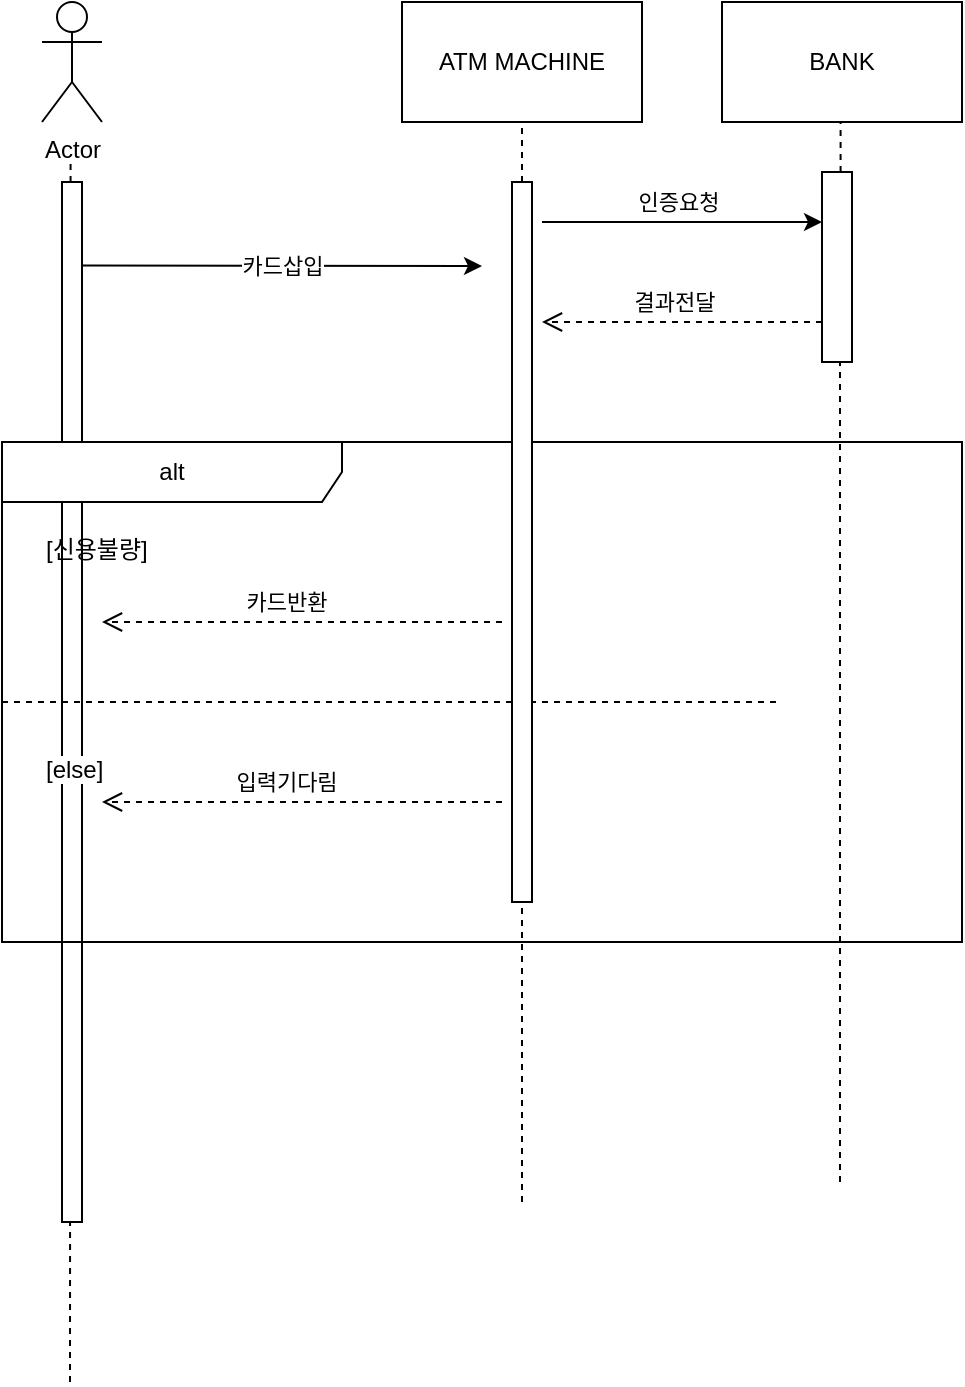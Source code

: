 <mxfile version="21.7.5" type="github">
  <diagram name="페이지-1" id="26_DiH9ZsOGo8-P1_zIJ">
    <mxGraphModel dx="1345" dy="760" grid="1" gridSize="10" guides="1" tooltips="1" connect="1" arrows="1" fold="1" page="1" pageScale="1" pageWidth="827" pageHeight="1169" math="0" shadow="0">
      <root>
        <mxCell id="0" />
        <mxCell id="1" parent="0" />
        <mxCell id="92B_W7Jew2Q0XOtkOKQr-1" value="Actor" style="shape=umlActor;verticalLabelPosition=bottom;verticalAlign=top;html=1;outlineConnect=0;" vertex="1" parent="1">
          <mxGeometry x="190" y="80" width="30" height="60" as="geometry" />
        </mxCell>
        <mxCell id="92B_W7Jew2Q0XOtkOKQr-4" value="ATM MACHINE" style="rounded=0;whiteSpace=wrap;html=1;" vertex="1" parent="1">
          <mxGeometry x="370" y="80" width="120" height="60" as="geometry" />
        </mxCell>
        <mxCell id="92B_W7Jew2Q0XOtkOKQr-5" value="BANK" style="rounded=0;whiteSpace=wrap;html=1;" vertex="1" parent="1">
          <mxGeometry x="530" y="80" width="120" height="60" as="geometry" />
        </mxCell>
        <mxCell id="92B_W7Jew2Q0XOtkOKQr-6" value="" style="endArrow=none;dashed=1;html=1;rounded=0;" edge="1" parent="1">
          <mxGeometry width="50" height="50" relative="1" as="geometry">
            <mxPoint x="204" y="770" as="sourcePoint" />
            <mxPoint x="204.29" y="160" as="targetPoint" />
          </mxGeometry>
        </mxCell>
        <mxCell id="92B_W7Jew2Q0XOtkOKQr-7" value="" style="endArrow=none;dashed=1;html=1;rounded=0;" edge="1" parent="1" source="92B_W7Jew2Q0XOtkOKQr-25">
          <mxGeometry width="50" height="50" relative="1" as="geometry">
            <mxPoint x="430" y="570" as="sourcePoint" />
            <mxPoint x="430" y="140" as="targetPoint" />
          </mxGeometry>
        </mxCell>
        <mxCell id="92B_W7Jew2Q0XOtkOKQr-8" value="" style="endArrow=none;dashed=1;html=1;rounded=0;" edge="1" parent="1" source="92B_W7Jew2Q0XOtkOKQr-27">
          <mxGeometry width="50" height="50" relative="1" as="geometry">
            <mxPoint x="589" y="400" as="sourcePoint" />
            <mxPoint x="589.29" y="140" as="targetPoint" />
          </mxGeometry>
        </mxCell>
        <mxCell id="92B_W7Jew2Q0XOtkOKQr-9" value="카드삽입" style="endArrow=classic;html=1;rounded=0;" edge="1" parent="1">
          <mxGeometry width="50" height="50" relative="1" as="geometry">
            <mxPoint x="210" y="211.79" as="sourcePoint" />
            <mxPoint x="410" y="212" as="targetPoint" />
          </mxGeometry>
        </mxCell>
        <mxCell id="92B_W7Jew2Q0XOtkOKQr-23" value="" style="html=1;points=[[0,0,0,0,5],[0,1,0,0,-5],[1,0,0,0,5],[1,1,0,0,-5]];perimeter=orthogonalPerimeter;outlineConnect=0;targetShapes=umlLifeline;portConstraint=eastwest;newEdgeStyle={&quot;curved&quot;:0,&quot;rounded&quot;:0};" vertex="1" parent="1">
          <mxGeometry x="200" y="170" width="10" height="520" as="geometry" />
        </mxCell>
        <mxCell id="92B_W7Jew2Q0XOtkOKQr-17" value="alt" style="shape=umlFrame;whiteSpace=wrap;html=1;pointerEvents=0;recursiveResize=0;container=1;collapsible=0;width=170;" vertex="1" parent="1">
          <mxGeometry x="170" y="300" width="480" height="250" as="geometry" />
        </mxCell>
        <mxCell id="92B_W7Jew2Q0XOtkOKQr-18" value="[신용불량]" style="text;html=1;" vertex="1" parent="92B_W7Jew2Q0XOtkOKQr-17">
          <mxGeometry width="100" height="20" relative="1" as="geometry">
            <mxPoint x="20" y="40" as="offset" />
          </mxGeometry>
        </mxCell>
        <mxCell id="92B_W7Jew2Q0XOtkOKQr-19" value="[else]" style="line;strokeWidth=1;dashed=1;labelPosition=center;verticalLabelPosition=bottom;align=left;verticalAlign=top;spacingLeft=20;spacingTop=15;html=1;whiteSpace=wrap;" vertex="1" parent="92B_W7Jew2Q0XOtkOKQr-17">
          <mxGeometry y="125" width="390" height="10" as="geometry" />
        </mxCell>
        <mxCell id="92B_W7Jew2Q0XOtkOKQr-21" value="" style="html=1;verticalAlign=bottom;endArrow=open;dashed=1;endSize=8;curved=0;rounded=0;" edge="1" parent="92B_W7Jew2Q0XOtkOKQr-17">
          <mxGeometry x="-1" y="180" relative="1" as="geometry">
            <mxPoint x="250" y="180" as="sourcePoint" />
            <mxPoint x="50" y="180" as="targetPoint" />
            <mxPoint x="100" y="-30" as="offset" />
          </mxGeometry>
        </mxCell>
        <mxCell id="92B_W7Jew2Q0XOtkOKQr-22" value="입력기다림" style="edgeLabel;html=1;align=center;verticalAlign=middle;resizable=0;points=[];" vertex="1" connectable="0" parent="92B_W7Jew2Q0XOtkOKQr-21">
          <mxGeometry x="0.13" y="1" relative="1" as="geometry">
            <mxPoint x="5" y="-11" as="offset" />
          </mxGeometry>
        </mxCell>
        <mxCell id="92B_W7Jew2Q0XOtkOKQr-11" value="" style="html=1;verticalAlign=bottom;endArrow=open;dashed=1;endSize=8;curved=0;rounded=0;" edge="1" parent="92B_W7Jew2Q0XOtkOKQr-17">
          <mxGeometry x="-1" y="180" relative="1" as="geometry">
            <mxPoint x="250" y="90" as="sourcePoint" />
            <mxPoint x="50" y="90" as="targetPoint" />
            <mxPoint x="100" y="-30" as="offset" />
          </mxGeometry>
        </mxCell>
        <mxCell id="92B_W7Jew2Q0XOtkOKQr-12" value="카드반환" style="edgeLabel;html=1;align=center;verticalAlign=middle;resizable=0;points=[];" vertex="1" connectable="0" parent="92B_W7Jew2Q0XOtkOKQr-11">
          <mxGeometry x="0.13" y="1" relative="1" as="geometry">
            <mxPoint x="5" y="-11" as="offset" />
          </mxGeometry>
        </mxCell>
        <mxCell id="92B_W7Jew2Q0XOtkOKQr-25" value="" style="html=1;points=[[0,0,0,0,5],[0,1,0,0,-5],[1,0,0,0,5],[1,1,0,0,-5]];perimeter=orthogonalPerimeter;outlineConnect=0;targetShapes=umlLifeline;portConstraint=eastwest;newEdgeStyle={&quot;curved&quot;:0,&quot;rounded&quot;:0};" vertex="1" parent="1">
          <mxGeometry x="425" y="170" width="10" height="360" as="geometry" />
        </mxCell>
        <mxCell id="92B_W7Jew2Q0XOtkOKQr-27" value="" style="html=1;points=[[0,0,0,0,5],[0,1,0,0,-5],[1,0,0,0,5],[1,1,0,0,-5]];perimeter=orthogonalPerimeter;outlineConnect=0;targetShapes=umlLifeline;portConstraint=eastwest;newEdgeStyle={&quot;curved&quot;:0,&quot;rounded&quot;:0};" vertex="1" parent="1">
          <mxGeometry x="580" y="165" width="15" height="95" as="geometry" />
        </mxCell>
        <mxCell id="92B_W7Jew2Q0XOtkOKQr-26" value="" style="endArrow=none;dashed=1;html=1;rounded=0;" edge="1" parent="1" target="92B_W7Jew2Q0XOtkOKQr-25">
          <mxGeometry width="50" height="50" relative="1" as="geometry">
            <mxPoint x="430" y="680" as="sourcePoint" />
            <mxPoint x="430" y="140" as="targetPoint" />
          </mxGeometry>
        </mxCell>
        <mxCell id="92B_W7Jew2Q0XOtkOKQr-28" value="" style="endArrow=none;dashed=1;html=1;rounded=0;" edge="1" parent="1" target="92B_W7Jew2Q0XOtkOKQr-27">
          <mxGeometry width="50" height="50" relative="1" as="geometry">
            <mxPoint x="589" y="670" as="sourcePoint" />
            <mxPoint x="589.29" y="140" as="targetPoint" />
          </mxGeometry>
        </mxCell>
        <mxCell id="92B_W7Jew2Q0XOtkOKQr-13" value="" style="endArrow=classic;html=1;rounded=0;" edge="1" parent="1" target="92B_W7Jew2Q0XOtkOKQr-27">
          <mxGeometry width="50" height="50" relative="1" as="geometry">
            <mxPoint x="440" y="190" as="sourcePoint" />
            <mxPoint x="590" y="190" as="targetPoint" />
          </mxGeometry>
        </mxCell>
        <mxCell id="92B_W7Jew2Q0XOtkOKQr-14" value="인증요청" style="edgeLabel;html=1;align=center;verticalAlign=middle;resizable=0;points=[];" vertex="1" connectable="0" parent="92B_W7Jew2Q0XOtkOKQr-13">
          <mxGeometry x="0.206" y="3" relative="1" as="geometry">
            <mxPoint x="-17" y="-7" as="offset" />
          </mxGeometry>
        </mxCell>
        <mxCell id="92B_W7Jew2Q0XOtkOKQr-15" value="" style="html=1;verticalAlign=bottom;endArrow=open;dashed=1;endSize=8;curved=0;rounded=0;" edge="1" parent="1">
          <mxGeometry x="-1" y="180" relative="1" as="geometry">
            <mxPoint x="580" y="240" as="sourcePoint" />
            <mxPoint x="440" y="240" as="targetPoint" />
            <mxPoint x="100" y="-30" as="offset" />
          </mxGeometry>
        </mxCell>
        <mxCell id="92B_W7Jew2Q0XOtkOKQr-16" value="결과전달" style="edgeLabel;html=1;align=center;verticalAlign=middle;resizable=0;points=[];" vertex="1" connectable="0" parent="92B_W7Jew2Q0XOtkOKQr-15">
          <mxGeometry x="0.13" y="1" relative="1" as="geometry">
            <mxPoint x="5" y="-11" as="offset" />
          </mxGeometry>
        </mxCell>
      </root>
    </mxGraphModel>
  </diagram>
</mxfile>
